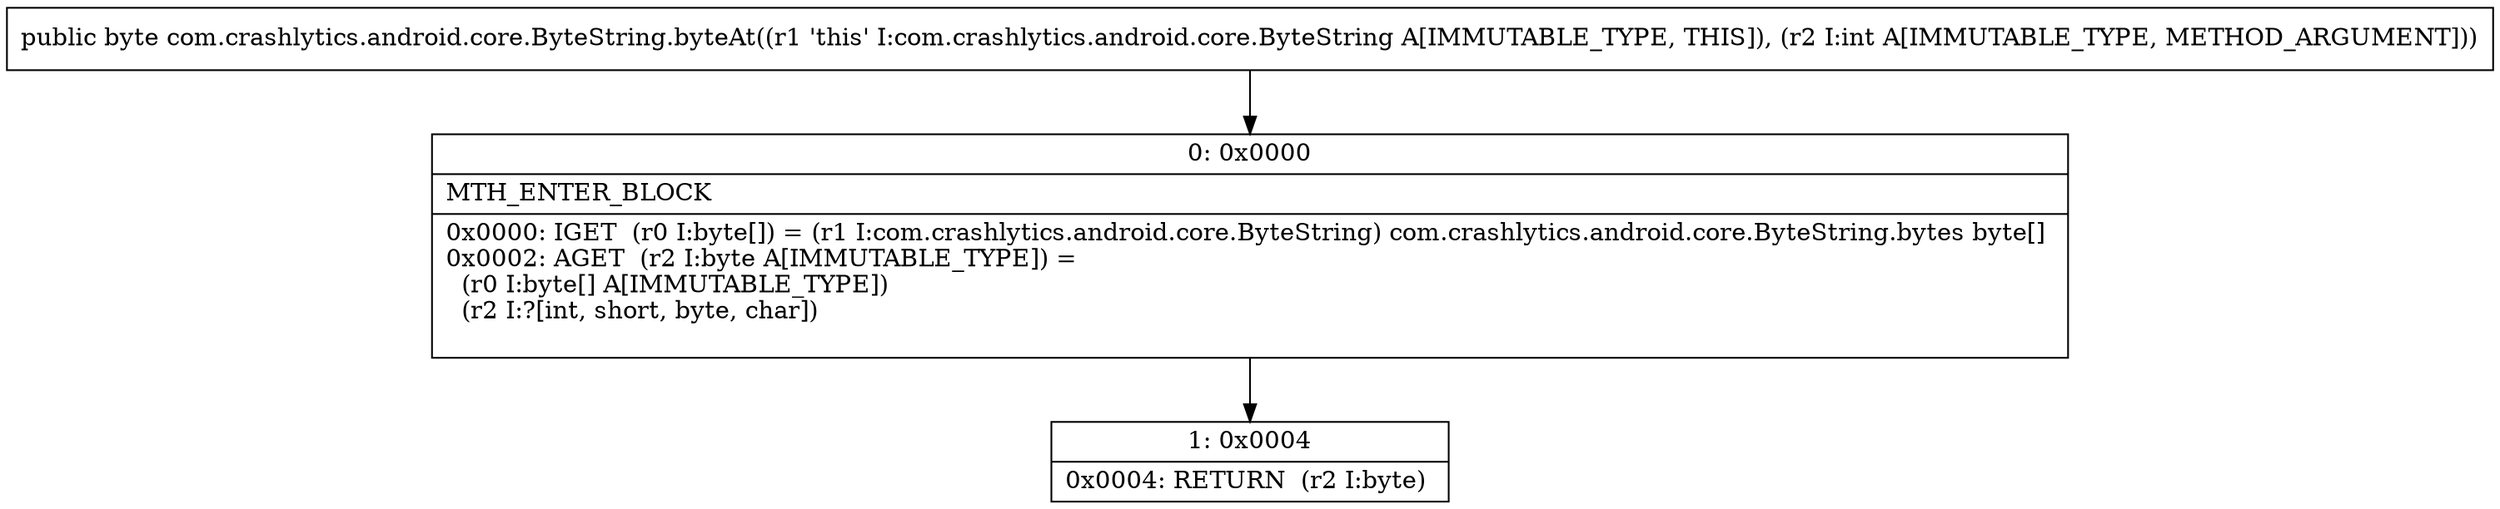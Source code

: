 digraph "CFG forcom.crashlytics.android.core.ByteString.byteAt(I)B" {
Node_0 [shape=record,label="{0\:\ 0x0000|MTH_ENTER_BLOCK\l|0x0000: IGET  (r0 I:byte[]) = (r1 I:com.crashlytics.android.core.ByteString) com.crashlytics.android.core.ByteString.bytes byte[] \l0x0002: AGET  (r2 I:byte A[IMMUTABLE_TYPE]) = \l  (r0 I:byte[] A[IMMUTABLE_TYPE])\l  (r2 I:?[int, short, byte, char])\l \l}"];
Node_1 [shape=record,label="{1\:\ 0x0004|0x0004: RETURN  (r2 I:byte) \l}"];
MethodNode[shape=record,label="{public byte com.crashlytics.android.core.ByteString.byteAt((r1 'this' I:com.crashlytics.android.core.ByteString A[IMMUTABLE_TYPE, THIS]), (r2 I:int A[IMMUTABLE_TYPE, METHOD_ARGUMENT])) }"];
MethodNode -> Node_0;
Node_0 -> Node_1;
}

